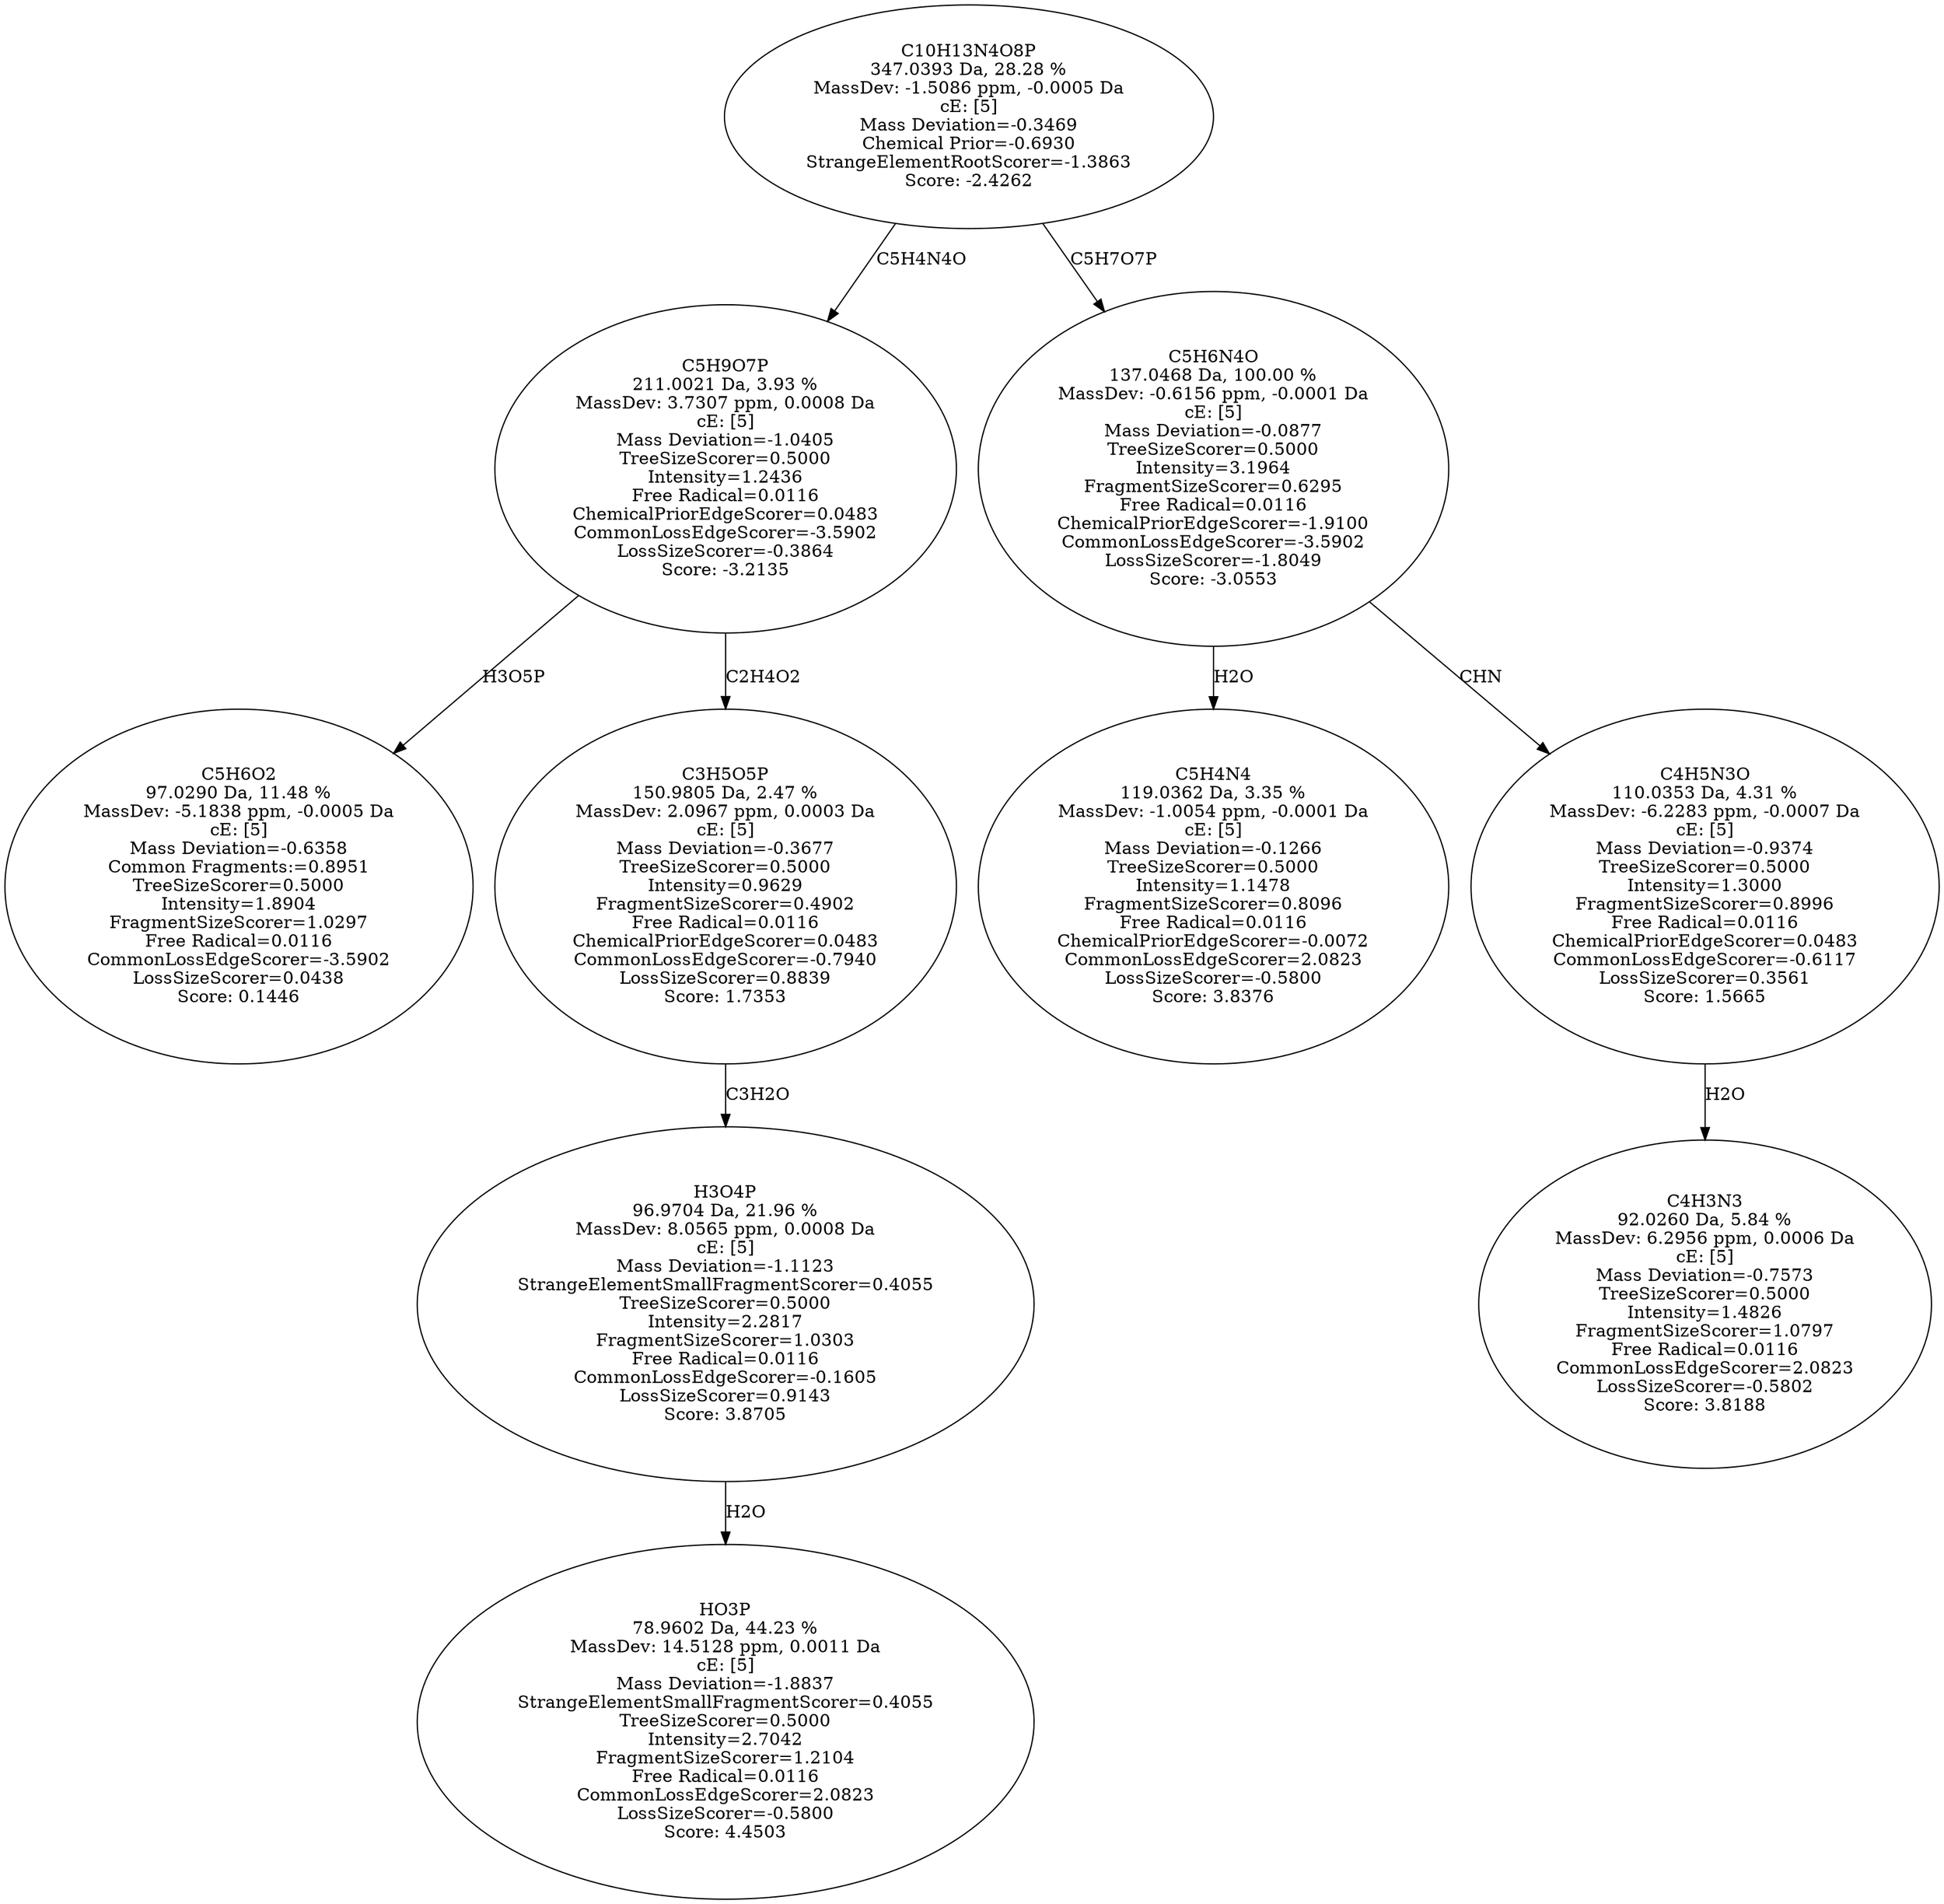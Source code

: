 strict digraph {
v1 [label="C5H6O2\n97.0290 Da, 11.48 %\nMassDev: -5.1838 ppm, -0.0005 Da\ncE: [5]\nMass Deviation=-0.6358\nCommon Fragments:=0.8951\nTreeSizeScorer=0.5000\nIntensity=1.8904\nFragmentSizeScorer=1.0297\nFree Radical=0.0116\nCommonLossEdgeScorer=-3.5902\nLossSizeScorer=0.0438\nScore: 0.1446"];
v2 [label="HO3P\n78.9602 Da, 44.23 %\nMassDev: 14.5128 ppm, 0.0011 Da\ncE: [5]\nMass Deviation=-1.8837\nStrangeElementSmallFragmentScorer=0.4055\nTreeSizeScorer=0.5000\nIntensity=2.7042\nFragmentSizeScorer=1.2104\nFree Radical=0.0116\nCommonLossEdgeScorer=2.0823\nLossSizeScorer=-0.5800\nScore: 4.4503"];
v3 [label="H3O4P\n96.9704 Da, 21.96 %\nMassDev: 8.0565 ppm, 0.0008 Da\ncE: [5]\nMass Deviation=-1.1123\nStrangeElementSmallFragmentScorer=0.4055\nTreeSizeScorer=0.5000\nIntensity=2.2817\nFragmentSizeScorer=1.0303\nFree Radical=0.0116\nCommonLossEdgeScorer=-0.1605\nLossSizeScorer=0.9143\nScore: 3.8705"];
v4 [label="C3H5O5P\n150.9805 Da, 2.47 %\nMassDev: 2.0967 ppm, 0.0003 Da\ncE: [5]\nMass Deviation=-0.3677\nTreeSizeScorer=0.5000\nIntensity=0.9629\nFragmentSizeScorer=0.4902\nFree Radical=0.0116\nChemicalPriorEdgeScorer=0.0483\nCommonLossEdgeScorer=-0.7940\nLossSizeScorer=0.8839\nScore: 1.7353"];
v5 [label="C5H9O7P\n211.0021 Da, 3.93 %\nMassDev: 3.7307 ppm, 0.0008 Da\ncE: [5]\nMass Deviation=-1.0405\nTreeSizeScorer=0.5000\nIntensity=1.2436\nFree Radical=0.0116\nChemicalPriorEdgeScorer=0.0483\nCommonLossEdgeScorer=-3.5902\nLossSizeScorer=-0.3864\nScore: -3.2135"];
v6 [label="C5H4N4\n119.0362 Da, 3.35 %\nMassDev: -1.0054 ppm, -0.0001 Da\ncE: [5]\nMass Deviation=-0.1266\nTreeSizeScorer=0.5000\nIntensity=1.1478\nFragmentSizeScorer=0.8096\nFree Radical=0.0116\nChemicalPriorEdgeScorer=-0.0072\nCommonLossEdgeScorer=2.0823\nLossSizeScorer=-0.5800\nScore: 3.8376"];
v7 [label="C4H3N3\n92.0260 Da, 5.84 %\nMassDev: 6.2956 ppm, 0.0006 Da\ncE: [5]\nMass Deviation=-0.7573\nTreeSizeScorer=0.5000\nIntensity=1.4826\nFragmentSizeScorer=1.0797\nFree Radical=0.0116\nCommonLossEdgeScorer=2.0823\nLossSizeScorer=-0.5802\nScore: 3.8188"];
v8 [label="C4H5N3O\n110.0353 Da, 4.31 %\nMassDev: -6.2283 ppm, -0.0007 Da\ncE: [5]\nMass Deviation=-0.9374\nTreeSizeScorer=0.5000\nIntensity=1.3000\nFragmentSizeScorer=0.8996\nFree Radical=0.0116\nChemicalPriorEdgeScorer=0.0483\nCommonLossEdgeScorer=-0.6117\nLossSizeScorer=0.3561\nScore: 1.5665"];
v9 [label="C5H6N4O\n137.0468 Da, 100.00 %\nMassDev: -0.6156 ppm, -0.0001 Da\ncE: [5]\nMass Deviation=-0.0877\nTreeSizeScorer=0.5000\nIntensity=3.1964\nFragmentSizeScorer=0.6295\nFree Radical=0.0116\nChemicalPriorEdgeScorer=-1.9100\nCommonLossEdgeScorer=-3.5902\nLossSizeScorer=-1.8049\nScore: -3.0553"];
v10 [label="C10H13N4O8P\n347.0393 Da, 28.28 %\nMassDev: -1.5086 ppm, -0.0005 Da\ncE: [5]\nMass Deviation=-0.3469\nChemical Prior=-0.6930\nStrangeElementRootScorer=-1.3863\nScore: -2.4262"];
v5 -> v1 [label="H3O5P"];
v3 -> v2 [label="H2O"];
v4 -> v3 [label="C3H2O"];
v5 -> v4 [label="C2H4O2"];
v10 -> v5 [label="C5H4N4O"];
v9 -> v6 [label="H2O"];
v8 -> v7 [label="H2O"];
v9 -> v8 [label="CHN"];
v10 -> v9 [label="C5H7O7P"];
}